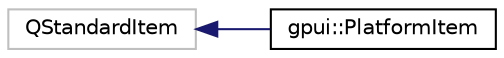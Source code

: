 digraph "Graphical Class Hierarchy"
{
 // LATEX_PDF_SIZE
  edge [fontname="Helvetica",fontsize="10",labelfontname="Helvetica",labelfontsize="10"];
  node [fontname="Helvetica",fontsize="10",shape=record];
  rankdir="LR";
  Node321 [label="QStandardItem",height=0.2,width=0.4,color="grey75", fillcolor="white", style="filled",tooltip=" "];
  Node321 -> Node0 [dir="back",color="midnightblue",fontsize="10",style="solid",fontname="Helvetica"];
  Node0 [label="gpui::PlatformItem",height=0.2,width=0.4,color="black", fillcolor="white", style="filled",URL="$classgpui_1_1_platform_item.html",tooltip=" "];
}
